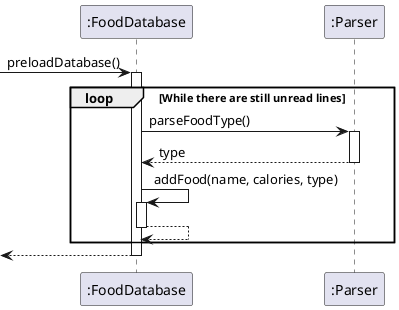 @startuml
'https://plantuml.com/sequence-diagram

-> ":FoodDatabase": preloadDatabase()
activate ":FoodDatabase"

loop While there are still unread lines

    ":FoodDatabase" -> ":Parser": parseFoodType()
    activate ":Parser"
    return type

    ":FoodDatabase" -> ":FoodDatabase": addFood(name, calories, type)
    activate ":FoodDatabase"
    return


end

return
@enduml
